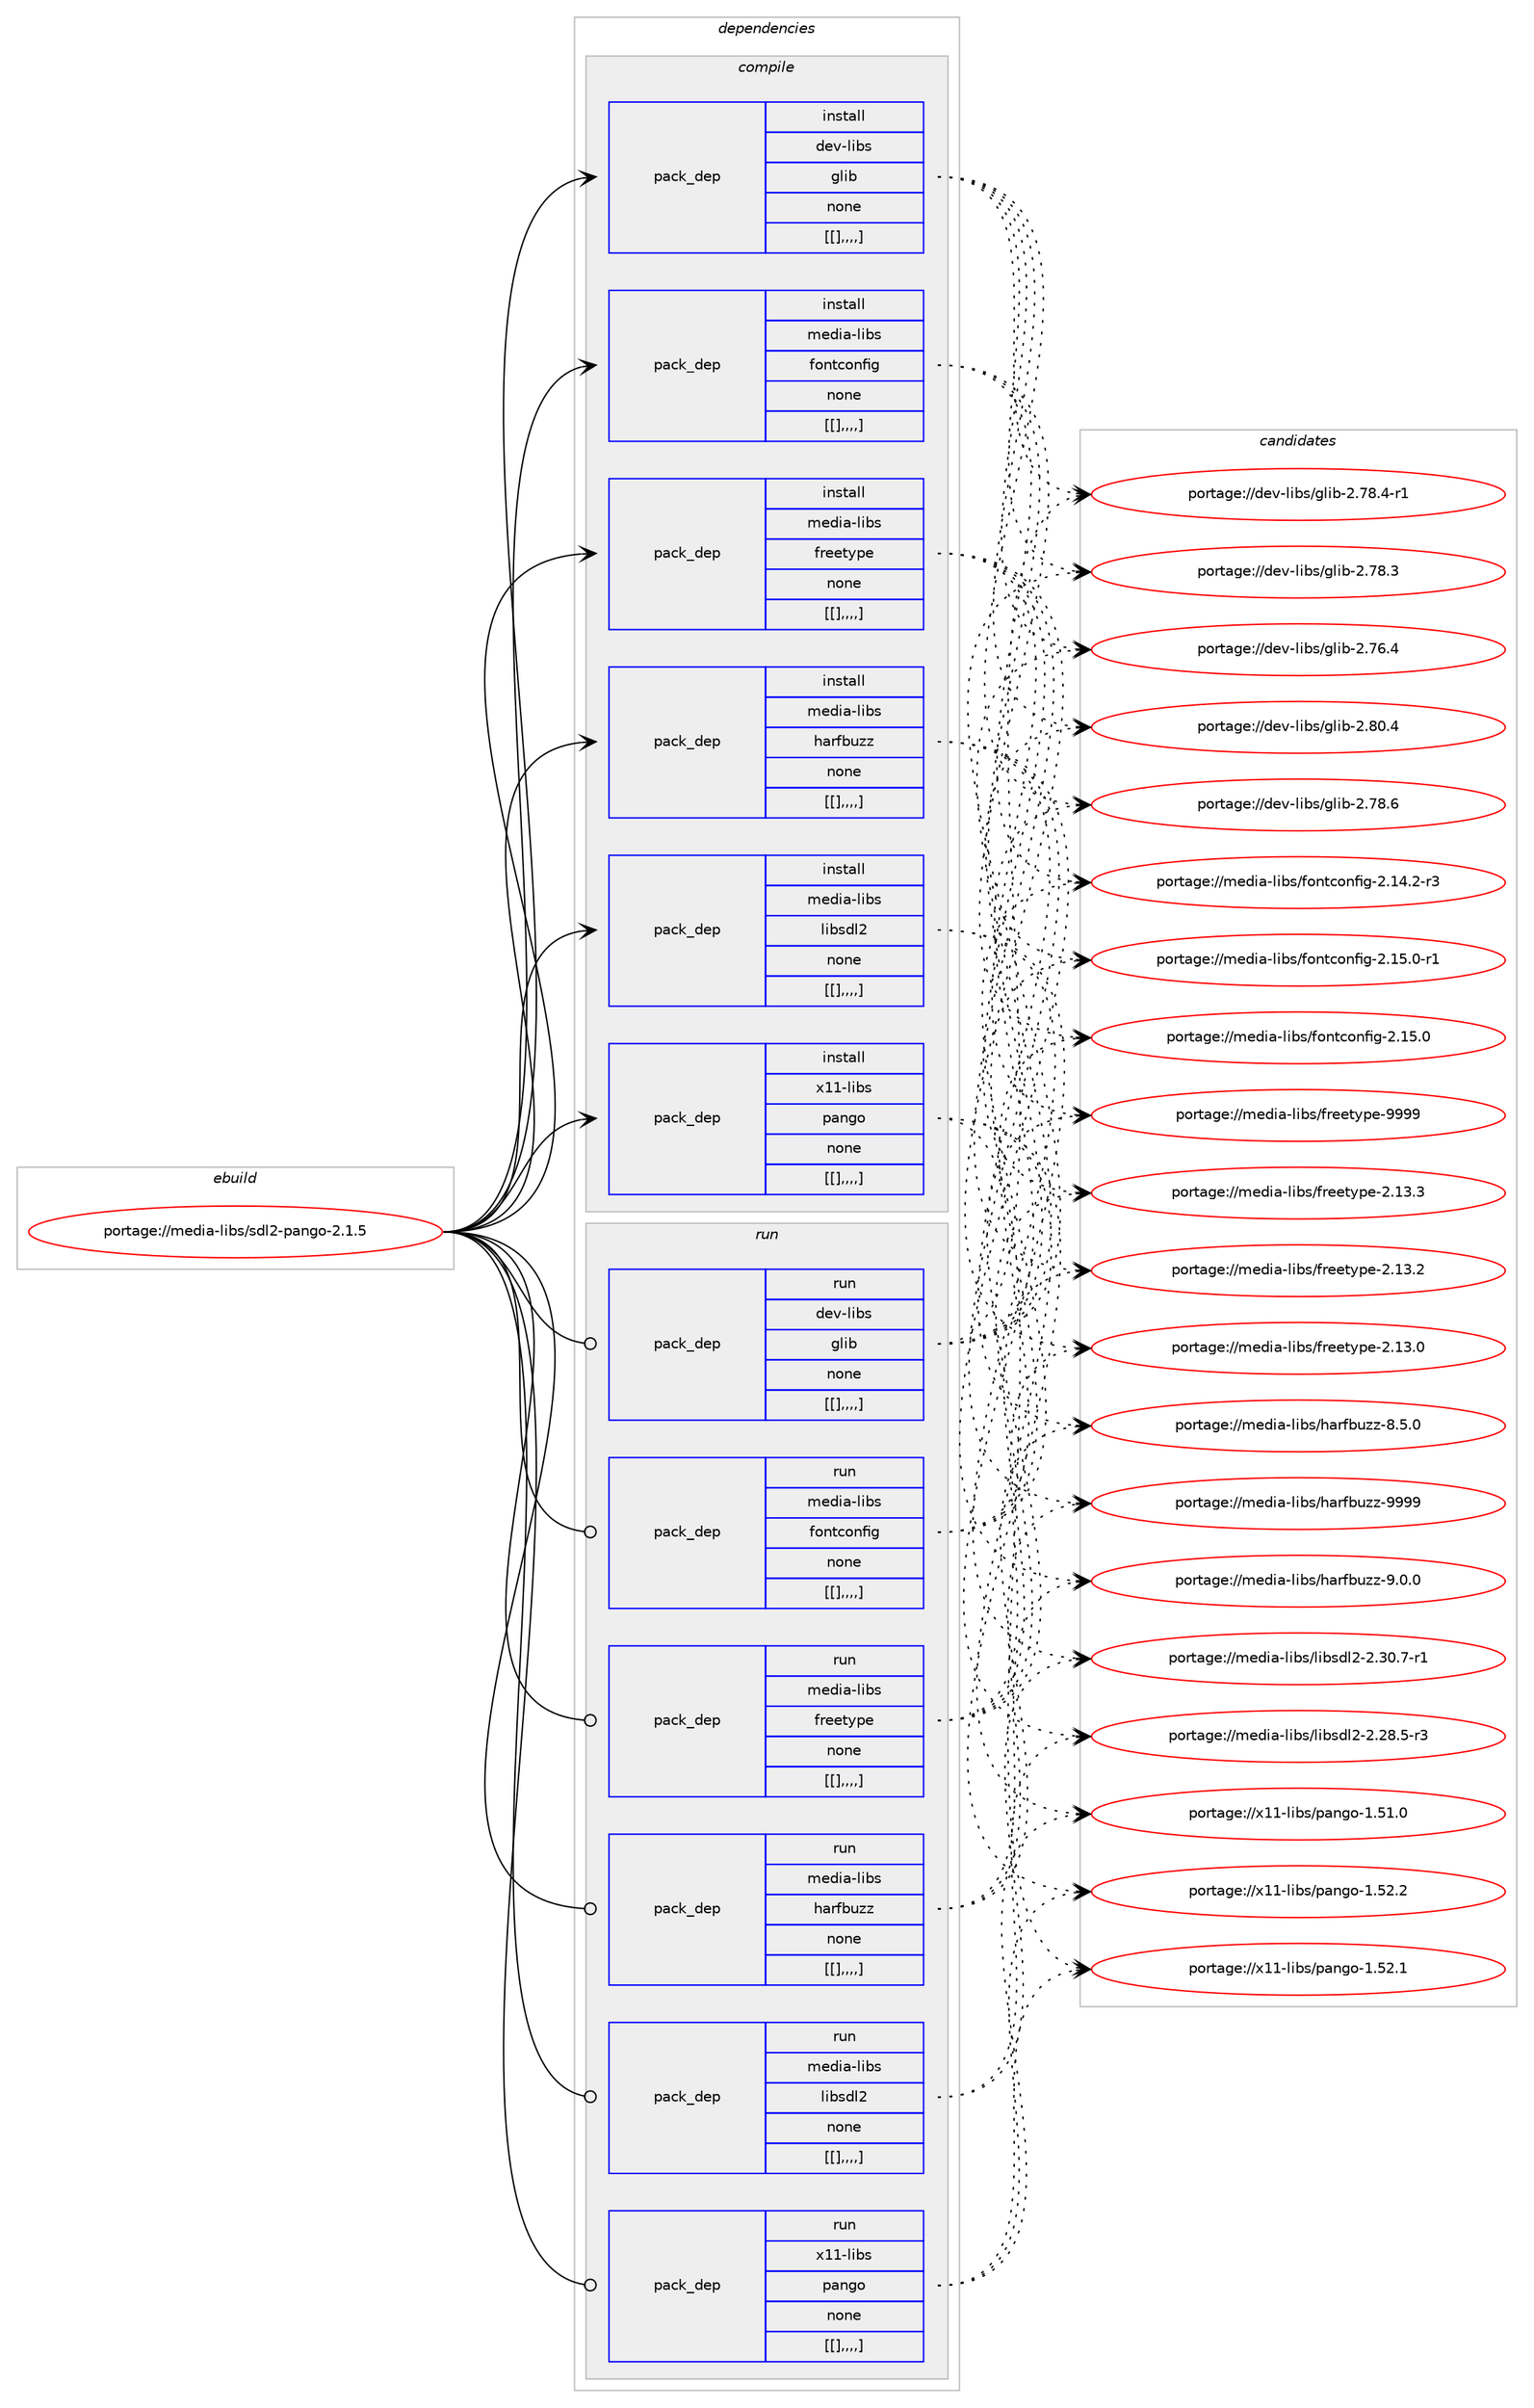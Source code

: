 digraph prolog {

# *************
# Graph options
# *************

newrank=true;
concentrate=true;
compound=true;
graph [rankdir=LR,fontname=Helvetica,fontsize=10,ranksep=1.5];#, ranksep=2.5, nodesep=0.2];
edge  [arrowhead=vee];
node  [fontname=Helvetica,fontsize=10];

# **********
# The ebuild
# **********

subgraph cluster_leftcol {
color=gray;
label=<<i>ebuild</i>>;
id [label="portage://media-libs/sdl2-pango-2.1.5", color=red, width=4, href="../media-libs/sdl2-pango-2.1.5.svg"];
}

# ****************
# The dependencies
# ****************

subgraph cluster_midcol {
color=gray;
label=<<i>dependencies</i>>;
subgraph cluster_compile {
fillcolor="#eeeeee";
style=filled;
label=<<i>compile</i>>;
subgraph pack241200 {
dependency327060 [label=<<TABLE BORDER="0" CELLBORDER="1" CELLSPACING="0" CELLPADDING="4" WIDTH="220"><TR><TD ROWSPAN="6" CELLPADDING="30">pack_dep</TD></TR><TR><TD WIDTH="110">install</TD></TR><TR><TD>dev-libs</TD></TR><TR><TD>glib</TD></TR><TR><TD>none</TD></TR><TR><TD>[[],,,,]</TD></TR></TABLE>>, shape=none, color=blue];
}
id:e -> dependency327060:w [weight=20,style="solid",arrowhead="vee"];
subgraph pack241227 {
dependency327101 [label=<<TABLE BORDER="0" CELLBORDER="1" CELLSPACING="0" CELLPADDING="4" WIDTH="220"><TR><TD ROWSPAN="6" CELLPADDING="30">pack_dep</TD></TR><TR><TD WIDTH="110">install</TD></TR><TR><TD>media-libs</TD></TR><TR><TD>fontconfig</TD></TR><TR><TD>none</TD></TR><TR><TD>[[],,,,]</TD></TR></TABLE>>, shape=none, color=blue];
}
id:e -> dependency327101:w [weight=20,style="solid",arrowhead="vee"];
subgraph pack241247 {
dependency327166 [label=<<TABLE BORDER="0" CELLBORDER="1" CELLSPACING="0" CELLPADDING="4" WIDTH="220"><TR><TD ROWSPAN="6" CELLPADDING="30">pack_dep</TD></TR><TR><TD WIDTH="110">install</TD></TR><TR><TD>media-libs</TD></TR><TR><TD>freetype</TD></TR><TR><TD>none</TD></TR><TR><TD>[[],,,,]</TD></TR></TABLE>>, shape=none, color=blue];
}
id:e -> dependency327166:w [weight=20,style="solid",arrowhead="vee"];
subgraph pack241303 {
dependency327214 [label=<<TABLE BORDER="0" CELLBORDER="1" CELLSPACING="0" CELLPADDING="4" WIDTH="220"><TR><TD ROWSPAN="6" CELLPADDING="30">pack_dep</TD></TR><TR><TD WIDTH="110">install</TD></TR><TR><TD>media-libs</TD></TR><TR><TD>harfbuzz</TD></TR><TR><TD>none</TD></TR><TR><TD>[[],,,,]</TD></TR></TABLE>>, shape=none, color=blue];
}
id:e -> dependency327214:w [weight=20,style="solid",arrowhead="vee"];
subgraph pack241336 {
dependency327269 [label=<<TABLE BORDER="0" CELLBORDER="1" CELLSPACING="0" CELLPADDING="4" WIDTH="220"><TR><TD ROWSPAN="6" CELLPADDING="30">pack_dep</TD></TR><TR><TD WIDTH="110">install</TD></TR><TR><TD>media-libs</TD></TR><TR><TD>libsdl2</TD></TR><TR><TD>none</TD></TR><TR><TD>[[],,,,]</TD></TR></TABLE>>, shape=none, color=blue];
}
id:e -> dependency327269:w [weight=20,style="solid",arrowhead="vee"];
subgraph pack241400 {
dependency327364 [label=<<TABLE BORDER="0" CELLBORDER="1" CELLSPACING="0" CELLPADDING="4" WIDTH="220"><TR><TD ROWSPAN="6" CELLPADDING="30">pack_dep</TD></TR><TR><TD WIDTH="110">install</TD></TR><TR><TD>x11-libs</TD></TR><TR><TD>pango</TD></TR><TR><TD>none</TD></TR><TR><TD>[[],,,,]</TD></TR></TABLE>>, shape=none, color=blue];
}
id:e -> dependency327364:w [weight=20,style="solid",arrowhead="vee"];
}
subgraph cluster_compileandrun {
fillcolor="#eeeeee";
style=filled;
label=<<i>compile and run</i>>;
}
subgraph cluster_run {
fillcolor="#eeeeee";
style=filled;
label=<<i>run</i>>;
subgraph pack241433 {
dependency327390 [label=<<TABLE BORDER="0" CELLBORDER="1" CELLSPACING="0" CELLPADDING="4" WIDTH="220"><TR><TD ROWSPAN="6" CELLPADDING="30">pack_dep</TD></TR><TR><TD WIDTH="110">run</TD></TR><TR><TD>dev-libs</TD></TR><TR><TD>glib</TD></TR><TR><TD>none</TD></TR><TR><TD>[[],,,,]</TD></TR></TABLE>>, shape=none, color=blue];
}
id:e -> dependency327390:w [weight=20,style="solid",arrowhead="odot"];
subgraph pack241436 {
dependency327417 [label=<<TABLE BORDER="0" CELLBORDER="1" CELLSPACING="0" CELLPADDING="4" WIDTH="220"><TR><TD ROWSPAN="6" CELLPADDING="30">pack_dep</TD></TR><TR><TD WIDTH="110">run</TD></TR><TR><TD>media-libs</TD></TR><TR><TD>fontconfig</TD></TR><TR><TD>none</TD></TR><TR><TD>[[],,,,]</TD></TR></TABLE>>, shape=none, color=blue];
}
id:e -> dependency327417:w [weight=20,style="solid",arrowhead="odot"];
subgraph pack241483 {
dependency327473 [label=<<TABLE BORDER="0" CELLBORDER="1" CELLSPACING="0" CELLPADDING="4" WIDTH="220"><TR><TD ROWSPAN="6" CELLPADDING="30">pack_dep</TD></TR><TR><TD WIDTH="110">run</TD></TR><TR><TD>media-libs</TD></TR><TR><TD>freetype</TD></TR><TR><TD>none</TD></TR><TR><TD>[[],,,,]</TD></TR></TABLE>>, shape=none, color=blue];
}
id:e -> dependency327473:w [weight=20,style="solid",arrowhead="odot"];
subgraph pack241485 {
dependency327501 [label=<<TABLE BORDER="0" CELLBORDER="1" CELLSPACING="0" CELLPADDING="4" WIDTH="220"><TR><TD ROWSPAN="6" CELLPADDING="30">pack_dep</TD></TR><TR><TD WIDTH="110">run</TD></TR><TR><TD>media-libs</TD></TR><TR><TD>harfbuzz</TD></TR><TR><TD>none</TD></TR><TR><TD>[[],,,,]</TD></TR></TABLE>>, shape=none, color=blue];
}
id:e -> dependency327501:w [weight=20,style="solid",arrowhead="odot"];
subgraph pack241514 {
dependency327529 [label=<<TABLE BORDER="0" CELLBORDER="1" CELLSPACING="0" CELLPADDING="4" WIDTH="220"><TR><TD ROWSPAN="6" CELLPADDING="30">pack_dep</TD></TR><TR><TD WIDTH="110">run</TD></TR><TR><TD>media-libs</TD></TR><TR><TD>libsdl2</TD></TR><TR><TD>none</TD></TR><TR><TD>[[],,,,]</TD></TR></TABLE>>, shape=none, color=blue];
}
id:e -> dependency327529:w [weight=20,style="solid",arrowhead="odot"];
subgraph pack241520 {
dependency327574 [label=<<TABLE BORDER="0" CELLBORDER="1" CELLSPACING="0" CELLPADDING="4" WIDTH="220"><TR><TD ROWSPAN="6" CELLPADDING="30">pack_dep</TD></TR><TR><TD WIDTH="110">run</TD></TR><TR><TD>x11-libs</TD></TR><TR><TD>pango</TD></TR><TR><TD>none</TD></TR><TR><TD>[[],,,,]</TD></TR></TABLE>>, shape=none, color=blue];
}
id:e -> dependency327574:w [weight=20,style="solid",arrowhead="odot"];
}
}

# **************
# The candidates
# **************

subgraph cluster_choices {
rank=same;
color=gray;
label=<<i>candidates</i>>;

subgraph choice240586 {
color=black;
nodesep=1;
choice1001011184510810598115471031081059845504656484652 [label="portage://dev-libs/glib-2.80.4", color=red, width=4,href="../dev-libs/glib-2.80.4.svg"];
choice1001011184510810598115471031081059845504655564654 [label="portage://dev-libs/glib-2.78.6", color=red, width=4,href="../dev-libs/glib-2.78.6.svg"];
choice10010111845108105981154710310810598455046555646524511449 [label="portage://dev-libs/glib-2.78.4-r1", color=red, width=4,href="../dev-libs/glib-2.78.4-r1.svg"];
choice1001011184510810598115471031081059845504655564651 [label="portage://dev-libs/glib-2.78.3", color=red, width=4,href="../dev-libs/glib-2.78.3.svg"];
choice1001011184510810598115471031081059845504655544652 [label="portage://dev-libs/glib-2.76.4", color=red, width=4,href="../dev-libs/glib-2.76.4.svg"];
dependency327060:e -> choice1001011184510810598115471031081059845504656484652:w [style=dotted,weight="100"];
dependency327060:e -> choice1001011184510810598115471031081059845504655564654:w [style=dotted,weight="100"];
dependency327060:e -> choice10010111845108105981154710310810598455046555646524511449:w [style=dotted,weight="100"];
dependency327060:e -> choice1001011184510810598115471031081059845504655564651:w [style=dotted,weight="100"];
dependency327060:e -> choice1001011184510810598115471031081059845504655544652:w [style=dotted,weight="100"];
}
subgraph choice240608 {
color=black;
nodesep=1;
choice1091011001059745108105981154710211111011699111110102105103455046495346484511449 [label="portage://media-libs/fontconfig-2.15.0-r1", color=red, width=4,href="../media-libs/fontconfig-2.15.0-r1.svg"];
choice109101100105974510810598115471021111101169911111010210510345504649534648 [label="portage://media-libs/fontconfig-2.15.0", color=red, width=4,href="../media-libs/fontconfig-2.15.0.svg"];
choice1091011001059745108105981154710211111011699111110102105103455046495246504511451 [label="portage://media-libs/fontconfig-2.14.2-r3", color=red, width=4,href="../media-libs/fontconfig-2.14.2-r3.svg"];
dependency327101:e -> choice1091011001059745108105981154710211111011699111110102105103455046495346484511449:w [style=dotted,weight="100"];
dependency327101:e -> choice109101100105974510810598115471021111101169911111010210510345504649534648:w [style=dotted,weight="100"];
dependency327101:e -> choice1091011001059745108105981154710211111011699111110102105103455046495246504511451:w [style=dotted,weight="100"];
}
subgraph choice240614 {
color=black;
nodesep=1;
choice109101100105974510810598115471021141011011161211121014557575757 [label="portage://media-libs/freetype-9999", color=red, width=4,href="../media-libs/freetype-9999.svg"];
choice1091011001059745108105981154710211410110111612111210145504649514651 [label="portage://media-libs/freetype-2.13.3", color=red, width=4,href="../media-libs/freetype-2.13.3.svg"];
choice1091011001059745108105981154710211410110111612111210145504649514650 [label="portage://media-libs/freetype-2.13.2", color=red, width=4,href="../media-libs/freetype-2.13.2.svg"];
choice1091011001059745108105981154710211410110111612111210145504649514648 [label="portage://media-libs/freetype-2.13.0", color=red, width=4,href="../media-libs/freetype-2.13.0.svg"];
dependency327166:e -> choice109101100105974510810598115471021141011011161211121014557575757:w [style=dotted,weight="100"];
dependency327166:e -> choice1091011001059745108105981154710211410110111612111210145504649514651:w [style=dotted,weight="100"];
dependency327166:e -> choice1091011001059745108105981154710211410110111612111210145504649514650:w [style=dotted,weight="100"];
dependency327166:e -> choice1091011001059745108105981154710211410110111612111210145504649514648:w [style=dotted,weight="100"];
}
subgraph choice240626 {
color=black;
nodesep=1;
choice1091011001059745108105981154710497114102981171221224557575757 [label="portage://media-libs/harfbuzz-9999", color=red, width=4,href="../media-libs/harfbuzz-9999.svg"];
choice109101100105974510810598115471049711410298117122122455746484648 [label="portage://media-libs/harfbuzz-9.0.0", color=red, width=4,href="../media-libs/harfbuzz-9.0.0.svg"];
choice109101100105974510810598115471049711410298117122122455646534648 [label="portage://media-libs/harfbuzz-8.5.0", color=red, width=4,href="../media-libs/harfbuzz-8.5.0.svg"];
dependency327214:e -> choice1091011001059745108105981154710497114102981171221224557575757:w [style=dotted,weight="100"];
dependency327214:e -> choice109101100105974510810598115471049711410298117122122455746484648:w [style=dotted,weight="100"];
dependency327214:e -> choice109101100105974510810598115471049711410298117122122455646534648:w [style=dotted,weight="100"];
}
subgraph choice240628 {
color=black;
nodesep=1;
choice109101100105974510810598115471081059811510010850455046514846554511449 [label="portage://media-libs/libsdl2-2.30.7-r1", color=red, width=4,href="../media-libs/libsdl2-2.30.7-r1.svg"];
choice109101100105974510810598115471081059811510010850455046505646534511451 [label="portage://media-libs/libsdl2-2.28.5-r3", color=red, width=4,href="../media-libs/libsdl2-2.28.5-r3.svg"];
dependency327269:e -> choice109101100105974510810598115471081059811510010850455046514846554511449:w [style=dotted,weight="100"];
dependency327269:e -> choice109101100105974510810598115471081059811510010850455046505646534511451:w [style=dotted,weight="100"];
}
subgraph choice240644 {
color=black;
nodesep=1;
choice12049494510810598115471129711010311145494653504650 [label="portage://x11-libs/pango-1.52.2", color=red, width=4,href="../x11-libs/pango-1.52.2.svg"];
choice12049494510810598115471129711010311145494653504649 [label="portage://x11-libs/pango-1.52.1", color=red, width=4,href="../x11-libs/pango-1.52.1.svg"];
choice12049494510810598115471129711010311145494653494648 [label="portage://x11-libs/pango-1.51.0", color=red, width=4,href="../x11-libs/pango-1.51.0.svg"];
dependency327364:e -> choice12049494510810598115471129711010311145494653504650:w [style=dotted,weight="100"];
dependency327364:e -> choice12049494510810598115471129711010311145494653504649:w [style=dotted,weight="100"];
dependency327364:e -> choice12049494510810598115471129711010311145494653494648:w [style=dotted,weight="100"];
}
subgraph choice240648 {
color=black;
nodesep=1;
choice1001011184510810598115471031081059845504656484652 [label="portage://dev-libs/glib-2.80.4", color=red, width=4,href="../dev-libs/glib-2.80.4.svg"];
choice1001011184510810598115471031081059845504655564654 [label="portage://dev-libs/glib-2.78.6", color=red, width=4,href="../dev-libs/glib-2.78.6.svg"];
choice10010111845108105981154710310810598455046555646524511449 [label="portage://dev-libs/glib-2.78.4-r1", color=red, width=4,href="../dev-libs/glib-2.78.4-r1.svg"];
choice1001011184510810598115471031081059845504655564651 [label="portage://dev-libs/glib-2.78.3", color=red, width=4,href="../dev-libs/glib-2.78.3.svg"];
choice1001011184510810598115471031081059845504655544652 [label="portage://dev-libs/glib-2.76.4", color=red, width=4,href="../dev-libs/glib-2.76.4.svg"];
dependency327390:e -> choice1001011184510810598115471031081059845504656484652:w [style=dotted,weight="100"];
dependency327390:e -> choice1001011184510810598115471031081059845504655564654:w [style=dotted,weight="100"];
dependency327390:e -> choice10010111845108105981154710310810598455046555646524511449:w [style=dotted,weight="100"];
dependency327390:e -> choice1001011184510810598115471031081059845504655564651:w [style=dotted,weight="100"];
dependency327390:e -> choice1001011184510810598115471031081059845504655544652:w [style=dotted,weight="100"];
}
subgraph choice240651 {
color=black;
nodesep=1;
choice1091011001059745108105981154710211111011699111110102105103455046495346484511449 [label="portage://media-libs/fontconfig-2.15.0-r1", color=red, width=4,href="../media-libs/fontconfig-2.15.0-r1.svg"];
choice109101100105974510810598115471021111101169911111010210510345504649534648 [label="portage://media-libs/fontconfig-2.15.0", color=red, width=4,href="../media-libs/fontconfig-2.15.0.svg"];
choice1091011001059745108105981154710211111011699111110102105103455046495246504511451 [label="portage://media-libs/fontconfig-2.14.2-r3", color=red, width=4,href="../media-libs/fontconfig-2.14.2-r3.svg"];
dependency327417:e -> choice1091011001059745108105981154710211111011699111110102105103455046495346484511449:w [style=dotted,weight="100"];
dependency327417:e -> choice109101100105974510810598115471021111101169911111010210510345504649534648:w [style=dotted,weight="100"];
dependency327417:e -> choice1091011001059745108105981154710211111011699111110102105103455046495246504511451:w [style=dotted,weight="100"];
}
subgraph choice240689 {
color=black;
nodesep=1;
choice109101100105974510810598115471021141011011161211121014557575757 [label="portage://media-libs/freetype-9999", color=red, width=4,href="../media-libs/freetype-9999.svg"];
choice1091011001059745108105981154710211410110111612111210145504649514651 [label="portage://media-libs/freetype-2.13.3", color=red, width=4,href="../media-libs/freetype-2.13.3.svg"];
choice1091011001059745108105981154710211410110111612111210145504649514650 [label="portage://media-libs/freetype-2.13.2", color=red, width=4,href="../media-libs/freetype-2.13.2.svg"];
choice1091011001059745108105981154710211410110111612111210145504649514648 [label="portage://media-libs/freetype-2.13.0", color=red, width=4,href="../media-libs/freetype-2.13.0.svg"];
dependency327473:e -> choice109101100105974510810598115471021141011011161211121014557575757:w [style=dotted,weight="100"];
dependency327473:e -> choice1091011001059745108105981154710211410110111612111210145504649514651:w [style=dotted,weight="100"];
dependency327473:e -> choice1091011001059745108105981154710211410110111612111210145504649514650:w [style=dotted,weight="100"];
dependency327473:e -> choice1091011001059745108105981154710211410110111612111210145504649514648:w [style=dotted,weight="100"];
}
subgraph choice240696 {
color=black;
nodesep=1;
choice1091011001059745108105981154710497114102981171221224557575757 [label="portage://media-libs/harfbuzz-9999", color=red, width=4,href="../media-libs/harfbuzz-9999.svg"];
choice109101100105974510810598115471049711410298117122122455746484648 [label="portage://media-libs/harfbuzz-9.0.0", color=red, width=4,href="../media-libs/harfbuzz-9.0.0.svg"];
choice109101100105974510810598115471049711410298117122122455646534648 [label="portage://media-libs/harfbuzz-8.5.0", color=red, width=4,href="../media-libs/harfbuzz-8.5.0.svg"];
dependency327501:e -> choice1091011001059745108105981154710497114102981171221224557575757:w [style=dotted,weight="100"];
dependency327501:e -> choice109101100105974510810598115471049711410298117122122455746484648:w [style=dotted,weight="100"];
dependency327501:e -> choice109101100105974510810598115471049711410298117122122455646534648:w [style=dotted,weight="100"];
}
subgraph choice240701 {
color=black;
nodesep=1;
choice109101100105974510810598115471081059811510010850455046514846554511449 [label="portage://media-libs/libsdl2-2.30.7-r1", color=red, width=4,href="../media-libs/libsdl2-2.30.7-r1.svg"];
choice109101100105974510810598115471081059811510010850455046505646534511451 [label="portage://media-libs/libsdl2-2.28.5-r3", color=red, width=4,href="../media-libs/libsdl2-2.28.5-r3.svg"];
dependency327529:e -> choice109101100105974510810598115471081059811510010850455046514846554511449:w [style=dotted,weight="100"];
dependency327529:e -> choice109101100105974510810598115471081059811510010850455046505646534511451:w [style=dotted,weight="100"];
}
subgraph choice240714 {
color=black;
nodesep=1;
choice12049494510810598115471129711010311145494653504650 [label="portage://x11-libs/pango-1.52.2", color=red, width=4,href="../x11-libs/pango-1.52.2.svg"];
choice12049494510810598115471129711010311145494653504649 [label="portage://x11-libs/pango-1.52.1", color=red, width=4,href="../x11-libs/pango-1.52.1.svg"];
choice12049494510810598115471129711010311145494653494648 [label="portage://x11-libs/pango-1.51.0", color=red, width=4,href="../x11-libs/pango-1.51.0.svg"];
dependency327574:e -> choice12049494510810598115471129711010311145494653504650:w [style=dotted,weight="100"];
dependency327574:e -> choice12049494510810598115471129711010311145494653504649:w [style=dotted,weight="100"];
dependency327574:e -> choice12049494510810598115471129711010311145494653494648:w [style=dotted,weight="100"];
}
}

}

